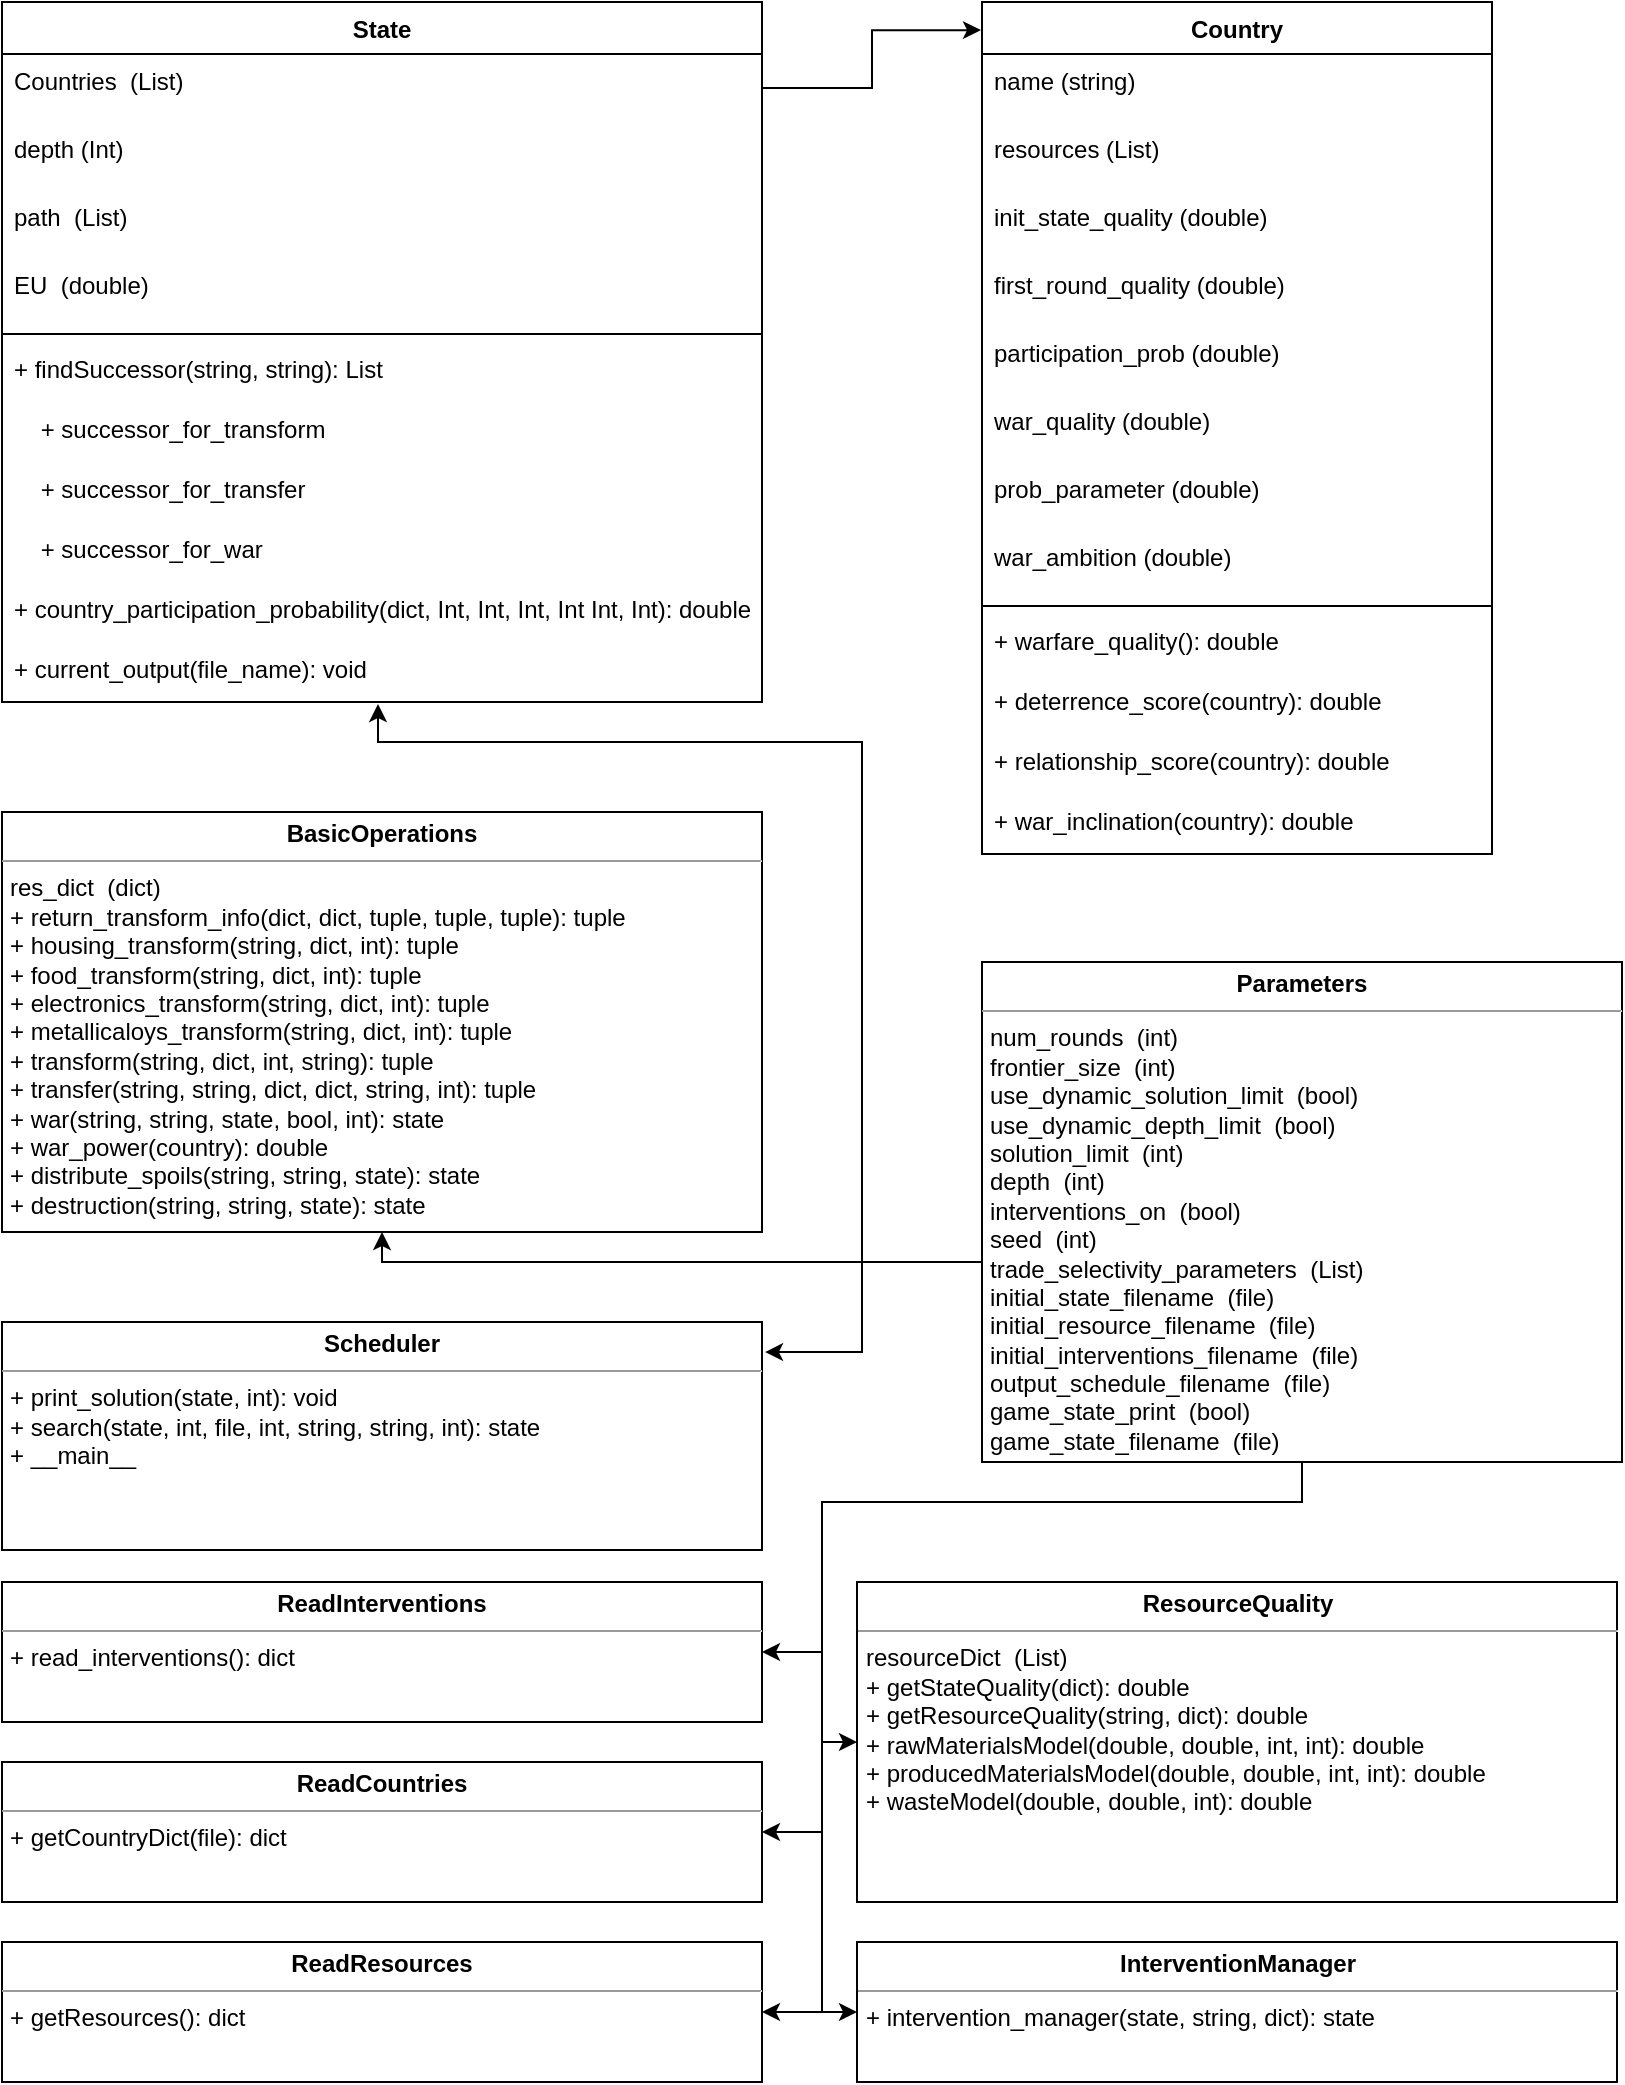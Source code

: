 <mxfile version="14.5.7" type="device"><diagram id="BxDZxZw5V2UsnM58323C" name="Page-1"><mxGraphModel dx="1038" dy="548" grid="1" gridSize="10" guides="1" tooltips="1" connect="1" arrows="1" fold="1" page="1" pageScale="1" pageWidth="850" pageHeight="1100" math="0" shadow="0"><root><mxCell id="0"/><mxCell id="1" parent="0"/><mxCell id="6V9o4O8okqz_Yo2l2lSp-1" value="State" style="swimlane;fontStyle=1;align=center;verticalAlign=top;childLayout=stackLayout;horizontal=1;startSize=26;horizontalStack=0;resizeParent=1;resizeParentMax=0;resizeLast=0;collapsible=1;marginBottom=0;" vertex="1" parent="1"><mxGeometry x="10" y="40" width="380" height="350" as="geometry"/></mxCell><mxCell id="6V9o4O8okqz_Yo2l2lSp-8" value="Countries  (List)" style="text;strokeColor=none;fillColor=none;align=left;verticalAlign=top;spacingLeft=4;spacingRight=4;overflow=hidden;rotatable=0;points=[[0,0.5],[1,0.5]];portConstraint=eastwest;" vertex="1" parent="6V9o4O8okqz_Yo2l2lSp-1"><mxGeometry y="26" width="380" height="34" as="geometry"/></mxCell><mxCell id="6V9o4O8okqz_Yo2l2lSp-9" value="depth (Int)" style="text;strokeColor=none;fillColor=none;align=left;verticalAlign=top;spacingLeft=4;spacingRight=4;overflow=hidden;rotatable=0;points=[[0,0.5],[1,0.5]];portConstraint=eastwest;" vertex="1" parent="6V9o4O8okqz_Yo2l2lSp-1"><mxGeometry y="60" width="380" height="34" as="geometry"/></mxCell><mxCell id="6V9o4O8okqz_Yo2l2lSp-2" value="path  (List)" style="text;strokeColor=none;fillColor=none;align=left;verticalAlign=top;spacingLeft=4;spacingRight=4;overflow=hidden;rotatable=0;points=[[0,0.5],[1,0.5]];portConstraint=eastwest;" vertex="1" parent="6V9o4O8okqz_Yo2l2lSp-1"><mxGeometry y="94" width="380" height="34" as="geometry"/></mxCell><mxCell id="6V9o4O8okqz_Yo2l2lSp-7" value="EU  (double)" style="text;strokeColor=none;fillColor=none;align=left;verticalAlign=top;spacingLeft=4;spacingRight=4;overflow=hidden;rotatable=0;points=[[0,0.5],[1,0.5]];portConstraint=eastwest;" vertex="1" parent="6V9o4O8okqz_Yo2l2lSp-1"><mxGeometry y="128" width="380" height="34" as="geometry"/></mxCell><mxCell id="6V9o4O8okqz_Yo2l2lSp-3" value="" style="line;strokeWidth=1;fillColor=none;align=left;verticalAlign=middle;spacingTop=-1;spacingLeft=3;spacingRight=3;rotatable=0;labelPosition=right;points=[];portConstraint=eastwest;" vertex="1" parent="6V9o4O8okqz_Yo2l2lSp-1"><mxGeometry y="162" width="380" height="8" as="geometry"/></mxCell><mxCell id="6V9o4O8okqz_Yo2l2lSp-4" value="+ findSuccessor(string, string): List" style="text;strokeColor=none;fillColor=none;align=left;verticalAlign=top;spacingLeft=4;spacingRight=4;overflow=hidden;rotatable=0;points=[[0,0.5],[1,0.5]];portConstraint=eastwest;" vertex="1" parent="6V9o4O8okqz_Yo2l2lSp-1"><mxGeometry y="170" width="380" height="30" as="geometry"/></mxCell><mxCell id="6V9o4O8okqz_Yo2l2lSp-10" value="    + successor_for_transform" style="text;strokeColor=none;fillColor=none;align=left;verticalAlign=top;spacingLeft=4;spacingRight=4;overflow=hidden;rotatable=0;points=[[0,0.5],[1,0.5]];portConstraint=eastwest;" vertex="1" parent="6V9o4O8okqz_Yo2l2lSp-1"><mxGeometry y="200" width="380" height="30" as="geometry"/></mxCell><mxCell id="6V9o4O8okqz_Yo2l2lSp-11" value="    + successor_for_transfer" style="text;strokeColor=none;fillColor=none;align=left;verticalAlign=top;spacingLeft=4;spacingRight=4;overflow=hidden;rotatable=0;points=[[0,0.5],[1,0.5]];portConstraint=eastwest;" vertex="1" parent="6V9o4O8okqz_Yo2l2lSp-1"><mxGeometry y="230" width="380" height="30" as="geometry"/></mxCell><mxCell id="6V9o4O8okqz_Yo2l2lSp-12" value="    + successor_for_war" style="text;strokeColor=none;fillColor=none;align=left;verticalAlign=top;spacingLeft=4;spacingRight=4;overflow=hidden;rotatable=0;points=[[0,0.5],[1,0.5]];portConstraint=eastwest;" vertex="1" parent="6V9o4O8okqz_Yo2l2lSp-1"><mxGeometry y="260" width="380" height="30" as="geometry"/></mxCell><mxCell id="6V9o4O8okqz_Yo2l2lSp-13" value="+ country_participation_probability(dict, Int, Int, Int, Int Int, Int): double" style="text;strokeColor=none;fillColor=none;align=left;verticalAlign=top;spacingLeft=4;spacingRight=4;overflow=hidden;rotatable=0;points=[[0,0.5],[1,0.5]];portConstraint=eastwest;" vertex="1" parent="6V9o4O8okqz_Yo2l2lSp-1"><mxGeometry y="290" width="380" height="30" as="geometry"/></mxCell><mxCell id="6V9o4O8okqz_Yo2l2lSp-14" value="+ current_output(file_name): void" style="text;strokeColor=none;fillColor=none;align=left;verticalAlign=top;spacingLeft=4;spacingRight=4;overflow=hidden;rotatable=0;points=[[0,0.5],[1,0.5]];portConstraint=eastwest;" vertex="1" parent="6V9o4O8okqz_Yo2l2lSp-1"><mxGeometry y="320" width="380" height="30" as="geometry"/></mxCell><mxCell id="6V9o4O8okqz_Yo2l2lSp-15" value="Country" style="swimlane;fontStyle=1;align=center;verticalAlign=top;childLayout=stackLayout;horizontal=1;startSize=26;horizontalStack=0;resizeParent=1;resizeParentMax=0;resizeLast=0;collapsible=1;marginBottom=0;" vertex="1" parent="1"><mxGeometry x="500" y="40" width="255" height="426" as="geometry"/></mxCell><mxCell id="6V9o4O8okqz_Yo2l2lSp-16" value="name (string)" style="text;strokeColor=none;fillColor=none;align=left;verticalAlign=top;spacingLeft=4;spacingRight=4;overflow=hidden;rotatable=0;points=[[0,0.5],[1,0.5]];portConstraint=eastwest;" vertex="1" parent="6V9o4O8okqz_Yo2l2lSp-15"><mxGeometry y="26" width="255" height="34" as="geometry"/></mxCell><mxCell id="6V9o4O8okqz_Yo2l2lSp-17" value="resources (List)" style="text;strokeColor=none;fillColor=none;align=left;verticalAlign=top;spacingLeft=4;spacingRight=4;overflow=hidden;rotatable=0;points=[[0,0.5],[1,0.5]];portConstraint=eastwest;" vertex="1" parent="6V9o4O8okqz_Yo2l2lSp-15"><mxGeometry y="60" width="255" height="34" as="geometry"/></mxCell><mxCell id="6V9o4O8okqz_Yo2l2lSp-27" value="init_state_quality (double)" style="text;strokeColor=none;fillColor=none;align=left;verticalAlign=top;spacingLeft=4;spacingRight=4;overflow=hidden;rotatable=0;points=[[0,0.5],[1,0.5]];portConstraint=eastwest;" vertex="1" parent="6V9o4O8okqz_Yo2l2lSp-15"><mxGeometry y="94" width="255" height="34" as="geometry"/></mxCell><mxCell id="6V9o4O8okqz_Yo2l2lSp-28" value="first_round_quality (double)" style="text;strokeColor=none;fillColor=none;align=left;verticalAlign=top;spacingLeft=4;spacingRight=4;overflow=hidden;rotatable=0;points=[[0,0.5],[1,0.5]];portConstraint=eastwest;" vertex="1" parent="6V9o4O8okqz_Yo2l2lSp-15"><mxGeometry y="128" width="255" height="34" as="geometry"/></mxCell><mxCell id="6V9o4O8okqz_Yo2l2lSp-29" value="participation_prob (double)" style="text;strokeColor=none;fillColor=none;align=left;verticalAlign=top;spacingLeft=4;spacingRight=4;overflow=hidden;rotatable=0;points=[[0,0.5],[1,0.5]];portConstraint=eastwest;" vertex="1" parent="6V9o4O8okqz_Yo2l2lSp-15"><mxGeometry y="162" width="255" height="34" as="geometry"/></mxCell><mxCell id="6V9o4O8okqz_Yo2l2lSp-30" value="war_quality (double)" style="text;strokeColor=none;fillColor=none;align=left;verticalAlign=top;spacingLeft=4;spacingRight=4;overflow=hidden;rotatable=0;points=[[0,0.5],[1,0.5]];portConstraint=eastwest;" vertex="1" parent="6V9o4O8okqz_Yo2l2lSp-15"><mxGeometry y="196" width="255" height="34" as="geometry"/></mxCell><mxCell id="6V9o4O8okqz_Yo2l2lSp-18" value="prob_parameter (double)" style="text;strokeColor=none;fillColor=none;align=left;verticalAlign=top;spacingLeft=4;spacingRight=4;overflow=hidden;rotatable=0;points=[[0,0.5],[1,0.5]];portConstraint=eastwest;" vertex="1" parent="6V9o4O8okqz_Yo2l2lSp-15"><mxGeometry y="230" width="255" height="34" as="geometry"/></mxCell><mxCell id="6V9o4O8okqz_Yo2l2lSp-19" value="war_ambition (double)" style="text;strokeColor=none;fillColor=none;align=left;verticalAlign=top;spacingLeft=4;spacingRight=4;overflow=hidden;rotatable=0;points=[[0,0.5],[1,0.5]];portConstraint=eastwest;" vertex="1" parent="6V9o4O8okqz_Yo2l2lSp-15"><mxGeometry y="264" width="255" height="34" as="geometry"/></mxCell><mxCell id="6V9o4O8okqz_Yo2l2lSp-20" value="" style="line;strokeWidth=1;fillColor=none;align=left;verticalAlign=middle;spacingTop=-1;spacingLeft=3;spacingRight=3;rotatable=0;labelPosition=right;points=[];portConstraint=eastwest;" vertex="1" parent="6V9o4O8okqz_Yo2l2lSp-15"><mxGeometry y="298" width="255" height="8" as="geometry"/></mxCell><mxCell id="6V9o4O8okqz_Yo2l2lSp-21" value="+ warfare_quality(): double" style="text;strokeColor=none;fillColor=none;align=left;verticalAlign=top;spacingLeft=4;spacingRight=4;overflow=hidden;rotatable=0;points=[[0,0.5],[1,0.5]];portConstraint=eastwest;" vertex="1" parent="6V9o4O8okqz_Yo2l2lSp-15"><mxGeometry y="306" width="255" height="30" as="geometry"/></mxCell><mxCell id="6V9o4O8okqz_Yo2l2lSp-22" value="+ deterrence_score(country): double " style="text;strokeColor=none;fillColor=none;align=left;verticalAlign=top;spacingLeft=4;spacingRight=4;overflow=hidden;rotatable=0;points=[[0,0.5],[1,0.5]];portConstraint=eastwest;" vertex="1" parent="6V9o4O8okqz_Yo2l2lSp-15"><mxGeometry y="336" width="255" height="30" as="geometry"/></mxCell><mxCell id="6V9o4O8okqz_Yo2l2lSp-23" value="+ relationship_score(country): double" style="text;strokeColor=none;fillColor=none;align=left;verticalAlign=top;spacingLeft=4;spacingRight=4;overflow=hidden;rotatable=0;points=[[0,0.5],[1,0.5]];portConstraint=eastwest;" vertex="1" parent="6V9o4O8okqz_Yo2l2lSp-15"><mxGeometry y="366" width="255" height="30" as="geometry"/></mxCell><mxCell id="6V9o4O8okqz_Yo2l2lSp-24" value="+ war_inclination(country): double" style="text;strokeColor=none;fillColor=none;align=left;verticalAlign=top;spacingLeft=4;spacingRight=4;overflow=hidden;rotatable=0;points=[[0,0.5],[1,0.5]];portConstraint=eastwest;" vertex="1" parent="6V9o4O8okqz_Yo2l2lSp-15"><mxGeometry y="396" width="255" height="30" as="geometry"/></mxCell><mxCell id="6V9o4O8okqz_Yo2l2lSp-31" style="edgeStyle=orthogonalEdgeStyle;rounded=0;orthogonalLoop=1;jettySize=auto;html=1;entryX=-0.002;entryY=0.033;entryDx=0;entryDy=0;entryPerimeter=0;" edge="1" parent="1" source="6V9o4O8okqz_Yo2l2lSp-8" target="6V9o4O8okqz_Yo2l2lSp-15"><mxGeometry relative="1" as="geometry"/></mxCell><mxCell id="6V9o4O8okqz_Yo2l2lSp-32" value="&lt;p style=&quot;margin: 0px ; margin-top: 4px ; text-align: center&quot;&gt;&lt;b&gt;Scheduler&lt;/b&gt;&lt;/p&gt;&lt;hr size=&quot;1&quot;&gt;&lt;p style=&quot;margin: 0px ; margin-left: 4px&quot;&gt;&lt;span&gt;+ print_solution(state, int): void&lt;/span&gt;&lt;br&gt;&lt;/p&gt;&lt;p style=&quot;margin: 0px ; margin-left: 4px&quot;&gt;+ search(state, int, file, int, string, string, int): state&lt;/p&gt;&lt;p style=&quot;margin: 0px ; margin-left: 4px&quot;&gt;+ __main__&lt;/p&gt;" style="verticalAlign=top;align=left;overflow=fill;fontSize=12;fontFamily=Helvetica;html=1;" vertex="1" parent="1"><mxGeometry x="10" y="700" width="380" height="114" as="geometry"/></mxCell><mxCell id="6V9o4O8okqz_Yo2l2lSp-33" value="&lt;p style=&quot;margin: 0px ; margin-top: 4px ; text-align: center&quot;&gt;&lt;b&gt;ReadInterventions&lt;/b&gt;&lt;/p&gt;&lt;hr size=&quot;1&quot;&gt;&lt;p style=&quot;margin: 0px ; margin-left: 4px&quot;&gt;&lt;span&gt;+ read_interventions(): dict&lt;/span&gt;&lt;/p&gt;" style="verticalAlign=top;align=left;overflow=fill;fontSize=12;fontFamily=Helvetica;html=1;" vertex="1" parent="1"><mxGeometry x="10" y="830" width="380" height="70" as="geometry"/></mxCell><mxCell id="6V9o4O8okqz_Yo2l2lSp-34" value="&lt;p style=&quot;margin: 0px ; margin-top: 4px ; text-align: center&quot;&gt;&lt;b&gt;ReadCountries&lt;/b&gt;&lt;/p&gt;&lt;hr size=&quot;1&quot;&gt;&lt;p style=&quot;margin: 0px ; margin-left: 4px&quot;&gt;&lt;span&gt;+ getCountryDict(file): dict&lt;/span&gt;&lt;/p&gt;" style="verticalAlign=top;align=left;overflow=fill;fontSize=12;fontFamily=Helvetica;html=1;" vertex="1" parent="1"><mxGeometry x="10" y="920" width="380" height="70" as="geometry"/></mxCell><mxCell id="6V9o4O8okqz_Yo2l2lSp-35" value="&lt;p style=&quot;margin: 0px ; margin-top: 4px ; text-align: center&quot;&gt;&lt;b&gt;ReadResources&lt;/b&gt;&lt;br&gt;&lt;/p&gt;&lt;hr size=&quot;1&quot;&gt;&lt;p style=&quot;margin: 0px ; margin-left: 4px&quot;&gt;&lt;span&gt;+ getResources(): dict&lt;/span&gt;&lt;/p&gt;" style="verticalAlign=top;align=left;overflow=fill;fontSize=12;fontFamily=Helvetica;html=1;" vertex="1" parent="1"><mxGeometry x="10" y="1010" width="380" height="70" as="geometry"/></mxCell><mxCell id="6V9o4O8okqz_Yo2l2lSp-36" value="&lt;p style=&quot;margin: 0px ; margin-top: 4px ; text-align: center&quot;&gt;&lt;b&gt;ResourceQuality&lt;/b&gt;&lt;br&gt;&lt;/p&gt;&lt;hr size=&quot;1&quot;&gt;&lt;p style=&quot;margin: 0px ; margin-left: 4px&quot;&gt;&lt;span&gt;resourceDict&amp;nbsp; (List)&lt;/span&gt;&lt;/p&gt;&lt;p style=&quot;margin: 0px ; margin-left: 4px&quot;&gt;&lt;span&gt;+ getStateQuality(dict): double&lt;/span&gt;&lt;/p&gt;&lt;p style=&quot;margin: 0px ; margin-left: 4px&quot;&gt;&lt;span&gt;+ getResourceQuality(string, dict): double&lt;/span&gt;&lt;/p&gt;&lt;p style=&quot;margin: 0px ; margin-left: 4px&quot;&gt;&lt;span&gt;+ rawMaterialsModel(double, double, int, int): double&lt;/span&gt;&lt;/p&gt;&lt;p style=&quot;margin: 0px ; margin-left: 4px&quot;&gt;&lt;span&gt;+ producedMaterialsModel(double, double, int, int): double&lt;/span&gt;&lt;/p&gt;&lt;p style=&quot;margin: 0px ; margin-left: 4px&quot;&gt;&lt;span&gt;+ wasteModel(double, double, int): double&lt;/span&gt;&lt;/p&gt;" style="verticalAlign=top;align=left;overflow=fill;fontSize=12;fontFamily=Helvetica;html=1;" vertex="1" parent="1"><mxGeometry x="437.5" y="830" width="380" height="160" as="geometry"/></mxCell><mxCell id="6V9o4O8okqz_Yo2l2lSp-37" value="&lt;p style=&quot;margin: 0px ; margin-top: 4px ; text-align: center&quot;&gt;&lt;b&gt;InterventionManager&lt;/b&gt;&lt;br&gt;&lt;/p&gt;&lt;hr size=&quot;1&quot;&gt;&lt;p style=&quot;margin: 0px ; margin-left: 4px&quot;&gt;&lt;span&gt;+ intervention_manager(state, string, dict): state&lt;/span&gt;&lt;/p&gt;" style="verticalAlign=top;align=left;overflow=fill;fontSize=12;fontFamily=Helvetica;html=1;" vertex="1" parent="1"><mxGeometry x="437.5" y="1010" width="380" height="70" as="geometry"/></mxCell><mxCell id="6V9o4O8okqz_Yo2l2lSp-38" value="&lt;p style=&quot;margin: 0px ; margin-top: 4px ; text-align: center&quot;&gt;&lt;b&gt;BasicOperations&lt;/b&gt;&lt;br&gt;&lt;/p&gt;&lt;hr size=&quot;1&quot;&gt;&lt;p style=&quot;margin: 0px ; margin-left: 4px&quot;&gt;&lt;span&gt;res_dict&amp;nbsp; (dict)&lt;/span&gt;&lt;/p&gt;&lt;p style=&quot;margin: 0px ; margin-left: 4px&quot;&gt;&lt;span&gt;+ return_transform_info(dict, dict, tuple, tuple, tuple): tuple&lt;/span&gt;&lt;/p&gt;&lt;p style=&quot;margin: 0px ; margin-left: 4px&quot;&gt;&lt;span&gt;+ housing_transform(string, dict, int): tuple&lt;/span&gt;&lt;/p&gt;&lt;p style=&quot;margin: 0px ; margin-left: 4px&quot;&gt;+ food_transform(string, dict, int): tuple&lt;br&gt;&lt;/p&gt;&lt;p style=&quot;margin: 0px ; margin-left: 4px&quot;&gt;+ electronics_transform(string, dict, int): tuple&lt;br&gt;&lt;/p&gt;&lt;p style=&quot;margin: 0px ; margin-left: 4px&quot;&gt;+ metallicaloys_transform(string, dict, int): tuple&lt;br&gt;&lt;/p&gt;&lt;p style=&quot;margin: 0px ; margin-left: 4px&quot;&gt;+ transform(string, dict, int, string): tuple&lt;br&gt;&lt;/p&gt;&lt;p style=&quot;margin: 0px ; margin-left: 4px&quot;&gt;+ transfer(string, string, dict, dict, string, int): tuple&lt;/p&gt;&lt;p style=&quot;margin: 0px ; margin-left: 4px&quot;&gt;+ war(string, string, state, bool, int): state&lt;/p&gt;&lt;p style=&quot;margin: 0px ; margin-left: 4px&quot;&gt;+ war_power(country): double&lt;/p&gt;&lt;p style=&quot;margin: 0px ; margin-left: 4px&quot;&gt;+ distribute_spoils(string, string, state): state&lt;/p&gt;&lt;p style=&quot;margin: 0px ; margin-left: 4px&quot;&gt;+ destruction(string, string, state): state&lt;/p&gt;" style="verticalAlign=top;align=left;overflow=fill;fontSize=12;fontFamily=Helvetica;html=1;" vertex="1" parent="1"><mxGeometry x="10" y="445" width="380" height="210" as="geometry"/></mxCell><mxCell id="6V9o4O8okqz_Yo2l2lSp-40" style="edgeStyle=orthogonalEdgeStyle;rounded=0;orthogonalLoop=1;jettySize=auto;html=1;" edge="1" parent="1" source="6V9o4O8okqz_Yo2l2lSp-39"><mxGeometry relative="1" as="geometry"><mxPoint x="198" y="391" as="targetPoint"/><Array as="points"><mxPoint x="440" y="670"/><mxPoint x="440" y="410"/><mxPoint x="198" y="410"/></Array></mxGeometry></mxCell><mxCell id="6V9o4O8okqz_Yo2l2lSp-41" style="edgeStyle=orthogonalEdgeStyle;rounded=0;orthogonalLoop=1;jettySize=auto;html=1;entryX=0.5;entryY=1;entryDx=0;entryDy=0;" edge="1" parent="1" source="6V9o4O8okqz_Yo2l2lSp-39" target="6V9o4O8okqz_Yo2l2lSp-38"><mxGeometry relative="1" as="geometry"><mxPoint x="350" y="680" as="targetPoint"/><Array as="points"><mxPoint x="200" y="670"/></Array></mxGeometry></mxCell><mxCell id="6V9o4O8okqz_Yo2l2lSp-42" style="edgeStyle=orthogonalEdgeStyle;rounded=0;orthogonalLoop=1;jettySize=auto;html=1;entryX=1.004;entryY=0.132;entryDx=0;entryDy=0;entryPerimeter=0;" edge="1" parent="1" source="6V9o4O8okqz_Yo2l2lSp-39" target="6V9o4O8okqz_Yo2l2lSp-32"><mxGeometry relative="1" as="geometry"><Array as="points"><mxPoint x="440" y="670"/><mxPoint x="440" y="715"/></Array></mxGeometry></mxCell><mxCell id="6V9o4O8okqz_Yo2l2lSp-43" style="edgeStyle=orthogonalEdgeStyle;rounded=0;orthogonalLoop=1;jettySize=auto;html=1;entryX=1;entryY=0.5;entryDx=0;entryDy=0;" edge="1" parent="1" source="6V9o4O8okqz_Yo2l2lSp-39" target="6V9o4O8okqz_Yo2l2lSp-33"><mxGeometry relative="1" as="geometry"><mxPoint x="420" y="820" as="targetPoint"/><Array as="points"><mxPoint x="660" y="790"/><mxPoint x="420" y="790"/><mxPoint x="420" y="865"/></Array></mxGeometry></mxCell><mxCell id="6V9o4O8okqz_Yo2l2lSp-44" style="edgeStyle=orthogonalEdgeStyle;rounded=0;orthogonalLoop=1;jettySize=auto;html=1;entryX=1;entryY=0.5;entryDx=0;entryDy=0;" edge="1" parent="1" source="6V9o4O8okqz_Yo2l2lSp-39" target="6V9o4O8okqz_Yo2l2lSp-34"><mxGeometry relative="1" as="geometry"><Array as="points"><mxPoint x="660" y="790"/><mxPoint x="420" y="790"/><mxPoint x="420" y="955"/></Array></mxGeometry></mxCell><mxCell id="6V9o4O8okqz_Yo2l2lSp-45" style="edgeStyle=orthogonalEdgeStyle;rounded=0;orthogonalLoop=1;jettySize=auto;html=1;entryX=1;entryY=0.5;entryDx=0;entryDy=0;" edge="1" parent="1" source="6V9o4O8okqz_Yo2l2lSp-39" target="6V9o4O8okqz_Yo2l2lSp-35"><mxGeometry relative="1" as="geometry"><Array as="points"><mxPoint x="660" y="790"/><mxPoint x="420" y="790"/><mxPoint x="420" y="1045"/></Array></mxGeometry></mxCell><mxCell id="6V9o4O8okqz_Yo2l2lSp-46" style="edgeStyle=orthogonalEdgeStyle;rounded=0;orthogonalLoop=1;jettySize=auto;html=1;entryX=0;entryY=0.5;entryDx=0;entryDy=0;" edge="1" parent="1" source="6V9o4O8okqz_Yo2l2lSp-39" target="6V9o4O8okqz_Yo2l2lSp-36"><mxGeometry relative="1" as="geometry"><Array as="points"><mxPoint x="660" y="790"/><mxPoint x="420" y="790"/><mxPoint x="420" y="910"/></Array></mxGeometry></mxCell><mxCell id="6V9o4O8okqz_Yo2l2lSp-47" style="edgeStyle=orthogonalEdgeStyle;rounded=0;orthogonalLoop=1;jettySize=auto;html=1;entryX=0;entryY=0.5;entryDx=0;entryDy=0;" edge="1" parent="1" source="6V9o4O8okqz_Yo2l2lSp-39" target="6V9o4O8okqz_Yo2l2lSp-37"><mxGeometry relative="1" as="geometry"><Array as="points"><mxPoint x="660" y="790"/><mxPoint x="420" y="790"/><mxPoint x="420" y="1045"/></Array></mxGeometry></mxCell><mxCell id="6V9o4O8okqz_Yo2l2lSp-39" value="&lt;p style=&quot;margin: 0px ; margin-top: 4px ; text-align: center&quot;&gt;&lt;b&gt;Parameters&lt;/b&gt;&lt;/p&gt;&lt;hr size=&quot;1&quot;&gt;&lt;p style=&quot;margin: 0px ; margin-left: 4px&quot;&gt;num_rounds&amp;nbsp; (int)&lt;/p&gt;&lt;p style=&quot;margin: 0px ; margin-left: 4px&quot;&gt;frontier_size&amp;nbsp; (int)&lt;/p&gt;&lt;p style=&quot;margin: 0px ; margin-left: 4px&quot;&gt;use_dynamic_solution_limit&amp;nbsp; (bool)&lt;/p&gt;&lt;p style=&quot;margin: 0px ; margin-left: 4px&quot;&gt;use_dynamic_depth_limit&amp;nbsp; (bool)&lt;/p&gt;&lt;p style=&quot;margin: 0px ; margin-left: 4px&quot;&gt;solution_limit&amp;nbsp; (int)&lt;/p&gt;&lt;p style=&quot;margin: 0px ; margin-left: 4px&quot;&gt;depth&amp;nbsp; (int)&lt;/p&gt;&lt;p style=&quot;margin: 0px ; margin-left: 4px&quot;&gt;interventions_on&amp;nbsp; (bool)&lt;/p&gt;&lt;p style=&quot;margin: 0px ; margin-left: 4px&quot;&gt;seed&amp;nbsp; (int)&lt;/p&gt;&lt;p style=&quot;margin: 0px ; margin-left: 4px&quot;&gt;trade_selectivity_parameters&amp;nbsp; (List)&lt;/p&gt;&lt;p style=&quot;margin: 0px ; margin-left: 4px&quot;&gt;initial_state_filename&amp;nbsp; (file)&lt;/p&gt;&lt;p style=&quot;margin: 0px ; margin-left: 4px&quot;&gt;initial_resource_filename&amp;nbsp; (file)&lt;/p&gt;&lt;p style=&quot;margin: 0px ; margin-left: 4px&quot;&gt;initial_interventions_filename&amp;nbsp; (file)&lt;/p&gt;&lt;p style=&quot;margin: 0px ; margin-left: 4px&quot;&gt;output_schedule_filename&amp;nbsp; (file)&lt;/p&gt;&lt;p style=&quot;margin: 0px ; margin-left: 4px&quot;&gt;game_state_print&amp;nbsp; (bool)&lt;/p&gt;&lt;p style=&quot;margin: 0px ; margin-left: 4px&quot;&gt;game_state_filename&amp;nbsp; (file)&lt;/p&gt;" style="verticalAlign=top;align=left;overflow=fill;fontSize=12;fontFamily=Helvetica;html=1;" vertex="1" parent="1"><mxGeometry x="500" y="520" width="320" height="250" as="geometry"/></mxCell></root></mxGraphModel></diagram></mxfile>